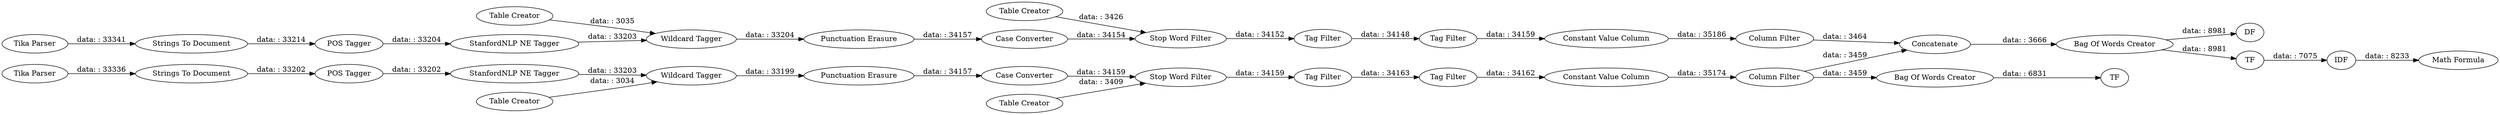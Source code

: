 digraph {
	"7487687959812957734_46" [label=DF]
	"5751931796824467936_26" [label="Table Creator"]
	"7487687959812957734_43" [label=TF]
	"5751931796824467936_25" [label="Stop Word Filter"]
	"-4199893420599033275_4" [label="Tika Parser"]
	"-4466329628008392564_16" [label="Case Converter"]
	"5183161663217653706_13" [label="Tika Parser"]
	"7487687959812957734_48" [label=TF]
	"5751931796824467936_23" [label="Punctuation Erasure"]
	"5751931796824467936_32" [label="Column Filter"]
	"-4199893420599033275_9" [label="StanfordNLP NE Tagger"]
	"-4466329628008392564_12" [label="Punctuation Erasure"]
	"-4199893420599033275_7" [label="POS Tagger"]
	"5183161663217653706_12" [label="Strings To Document"]
	"-4199893420599033275_10" [label="Wildcard Tagger"]
	"5751931796824467936_20" [label="Tag Filter"]
	"5751931796824467936_17" [label="Tag Filter"]
	"-4466329628008392564_19" [label="Table Creator"]
	"-4199893420599033275_11" [label="Table Creator"]
	"7487687959812957734_45" [label="Bag Of Words Creator"]
	"7487687959812957734_47" [label=IDF]
	"5183161663217653706_17" [label="Wildcard Tagger"]
	"-4466329628008392564_24" [label="Column Filter"]
	"-4199893420599033275_5" [label="Strings To Document"]
	"5183161663217653706_16" [label="Table Creator"]
	"7487687959812957734_44" [label=Concatenate]
	"-4466329628008392564_17" [label="Tag Filter"]
	"7487687959812957734_49" [label="Math Formula"]
	"5751931796824467936_24" [label="Case Converter"]
	"5183161663217653706_14" [label="POS Tagger"]
	"5751931796824467936_12" [label="Constant Value Column"]
	"-4466329628008392564_20" [label="Tag Filter"]
	"-4466329628008392564_15" [label="Stop Word Filter"]
	"7487687959812957734_23" [label="Bag Of Words Creator"]
	"-4466329628008392564_23" [label="Constant Value Column"]
	"5183161663217653706_15" [label="StanfordNLP NE Tagger"]
	"7487687959812957734_48" -> "7487687959812957734_47" [label="data: : 7075"]
	"-4199893420599033275_4" -> "-4199893420599033275_5" [label="data: : 33336"]
	"-4466329628008392564_24" -> "7487687959812957734_44" [label="data: : 3459"]
	"7487687959812957734_23" -> "7487687959812957734_43" [label="data: : 6831"]
	"-4466329628008392564_16" -> "-4466329628008392564_15" [label="data: : 34159"]
	"-4466329628008392564_15" -> "-4466329628008392564_17" [label="data: : 34159"]
	"7487687959812957734_44" -> "7487687959812957734_45" [label="data: : 3666"]
	"5183161663217653706_12" -> "5183161663217653706_14" [label="data: : 33214"]
	"-4466329628008392564_23" -> "-4466329628008392564_24" [label="data: : 35174"]
	"-4466329628008392564_17" -> "-4466329628008392564_20" [label="data: : 34163"]
	"5183161663217653706_13" -> "5183161663217653706_12" [label="data: : 33341"]
	"-4466329628008392564_20" -> "-4466329628008392564_23" [label="data: : 34162"]
	"5183161663217653706_14" -> "5183161663217653706_15" [label="data: : 33204"]
	"5183161663217653706_15" -> "5183161663217653706_17" [label="data: : 33203"]
	"-4466329628008392564_24" -> "7487687959812957734_23" [label="data: : 3459"]
	"-4466329628008392564_12" -> "-4466329628008392564_16" [label="data: : 34157"]
	"5751931796824467936_12" -> "5751931796824467936_32" [label="data: : 35186"]
	"5183161663217653706_16" -> "5183161663217653706_17" [label="data: : 3035"]
	"5751931796824467936_17" -> "5751931796824467936_20" [label="data: : 34148"]
	"5751931796824467936_20" -> "5751931796824467936_12" [label="data: : 34159"]
	"-4199893420599033275_11" -> "-4199893420599033275_10" [label="data: : 3034"]
	"-4199893420599033275_5" -> "-4199893420599033275_7" [label="data: : 33202"]
	"7487687959812957734_45" -> "7487687959812957734_46" [label="data: : 8981"]
	"-4466329628008392564_19" -> "-4466329628008392564_15" [label="data: : 3409"]
	"-4199893420599033275_7" -> "-4199893420599033275_9" [label="data: : 33202"]
	"5751931796824467936_26" -> "5751931796824467936_25" [label="data: : 3426"]
	"5183161663217653706_17" -> "5751931796824467936_23" [label="data: : 33204"]
	"-4199893420599033275_9" -> "-4199893420599033275_10" [label="data: : 33203"]
	"-4199893420599033275_10" -> "-4466329628008392564_12" [label="data: : 33199"]
	"5751931796824467936_32" -> "7487687959812957734_44" [label="data: : 3464"]
	"7487687959812957734_47" -> "7487687959812957734_49" [label="data: : 8233"]
	"5751931796824467936_24" -> "5751931796824467936_25" [label="data: : 34154"]
	"7487687959812957734_45" -> "7487687959812957734_48" [label="data: : 8981"]
	"5751931796824467936_25" -> "5751931796824467936_17" [label="data: : 34152"]
	"5751931796824467936_23" -> "5751931796824467936_24" [label="data: : 34157"]
	rankdir=LR
}
